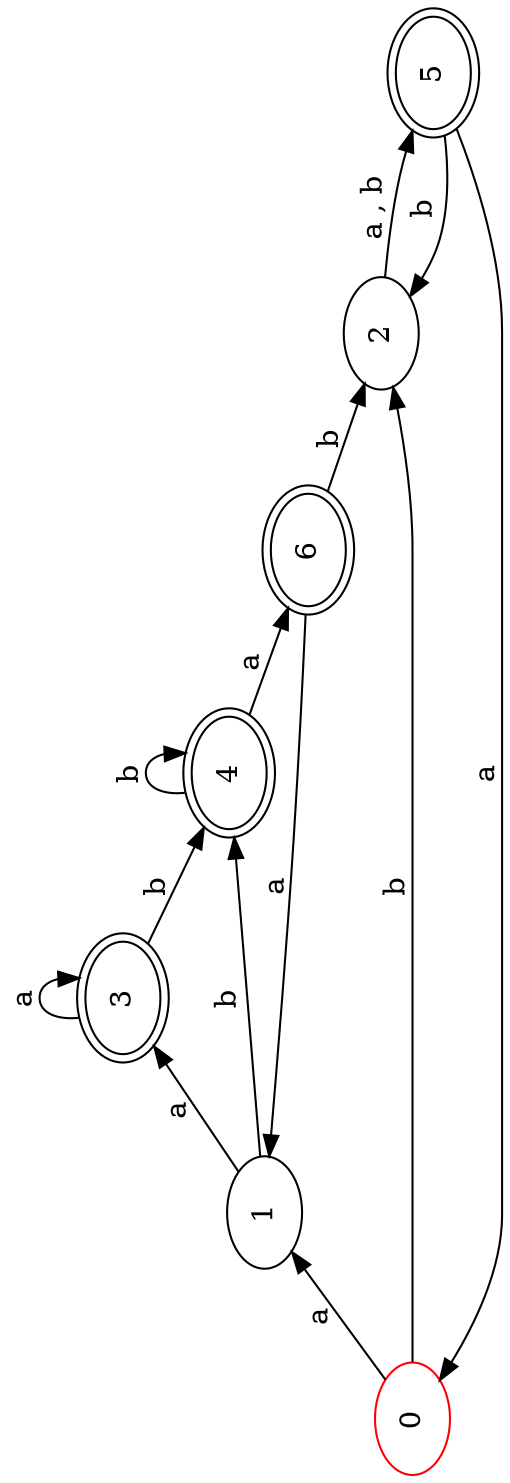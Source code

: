 digraph a { 
 graph [rotate = 90];
 rankdir=LR
0[ label ="0", color=red ];
0 -> 1 [ label = "a" ];
0 -> 2 [ label = "b" ];
1[ label ="1",];
1 -> 3 [ label = "a" ];
1 -> 4 [ label = "b" ];
2[ label ="2",];
2 -> 5 [ label = "a , b" ];
3[ label ="3",peripheries=2 ];
3 -> 3 [ label = "a" ];
3 -> 4 [ label = "b" ];
4[ label ="4",peripheries=2 ];
4 -> 6 [ label = "a" ];
4 -> 4 [ label = "b" ];
5[ label ="5",peripheries=2 ];
5 -> 0 [ label = "a" ];
5 -> 2 [ label = "b" ];
6[ label ="6",peripheries=2 ];
6 -> 1 [ label = "a" ];
6 -> 2 [ label = "b" ];
}
